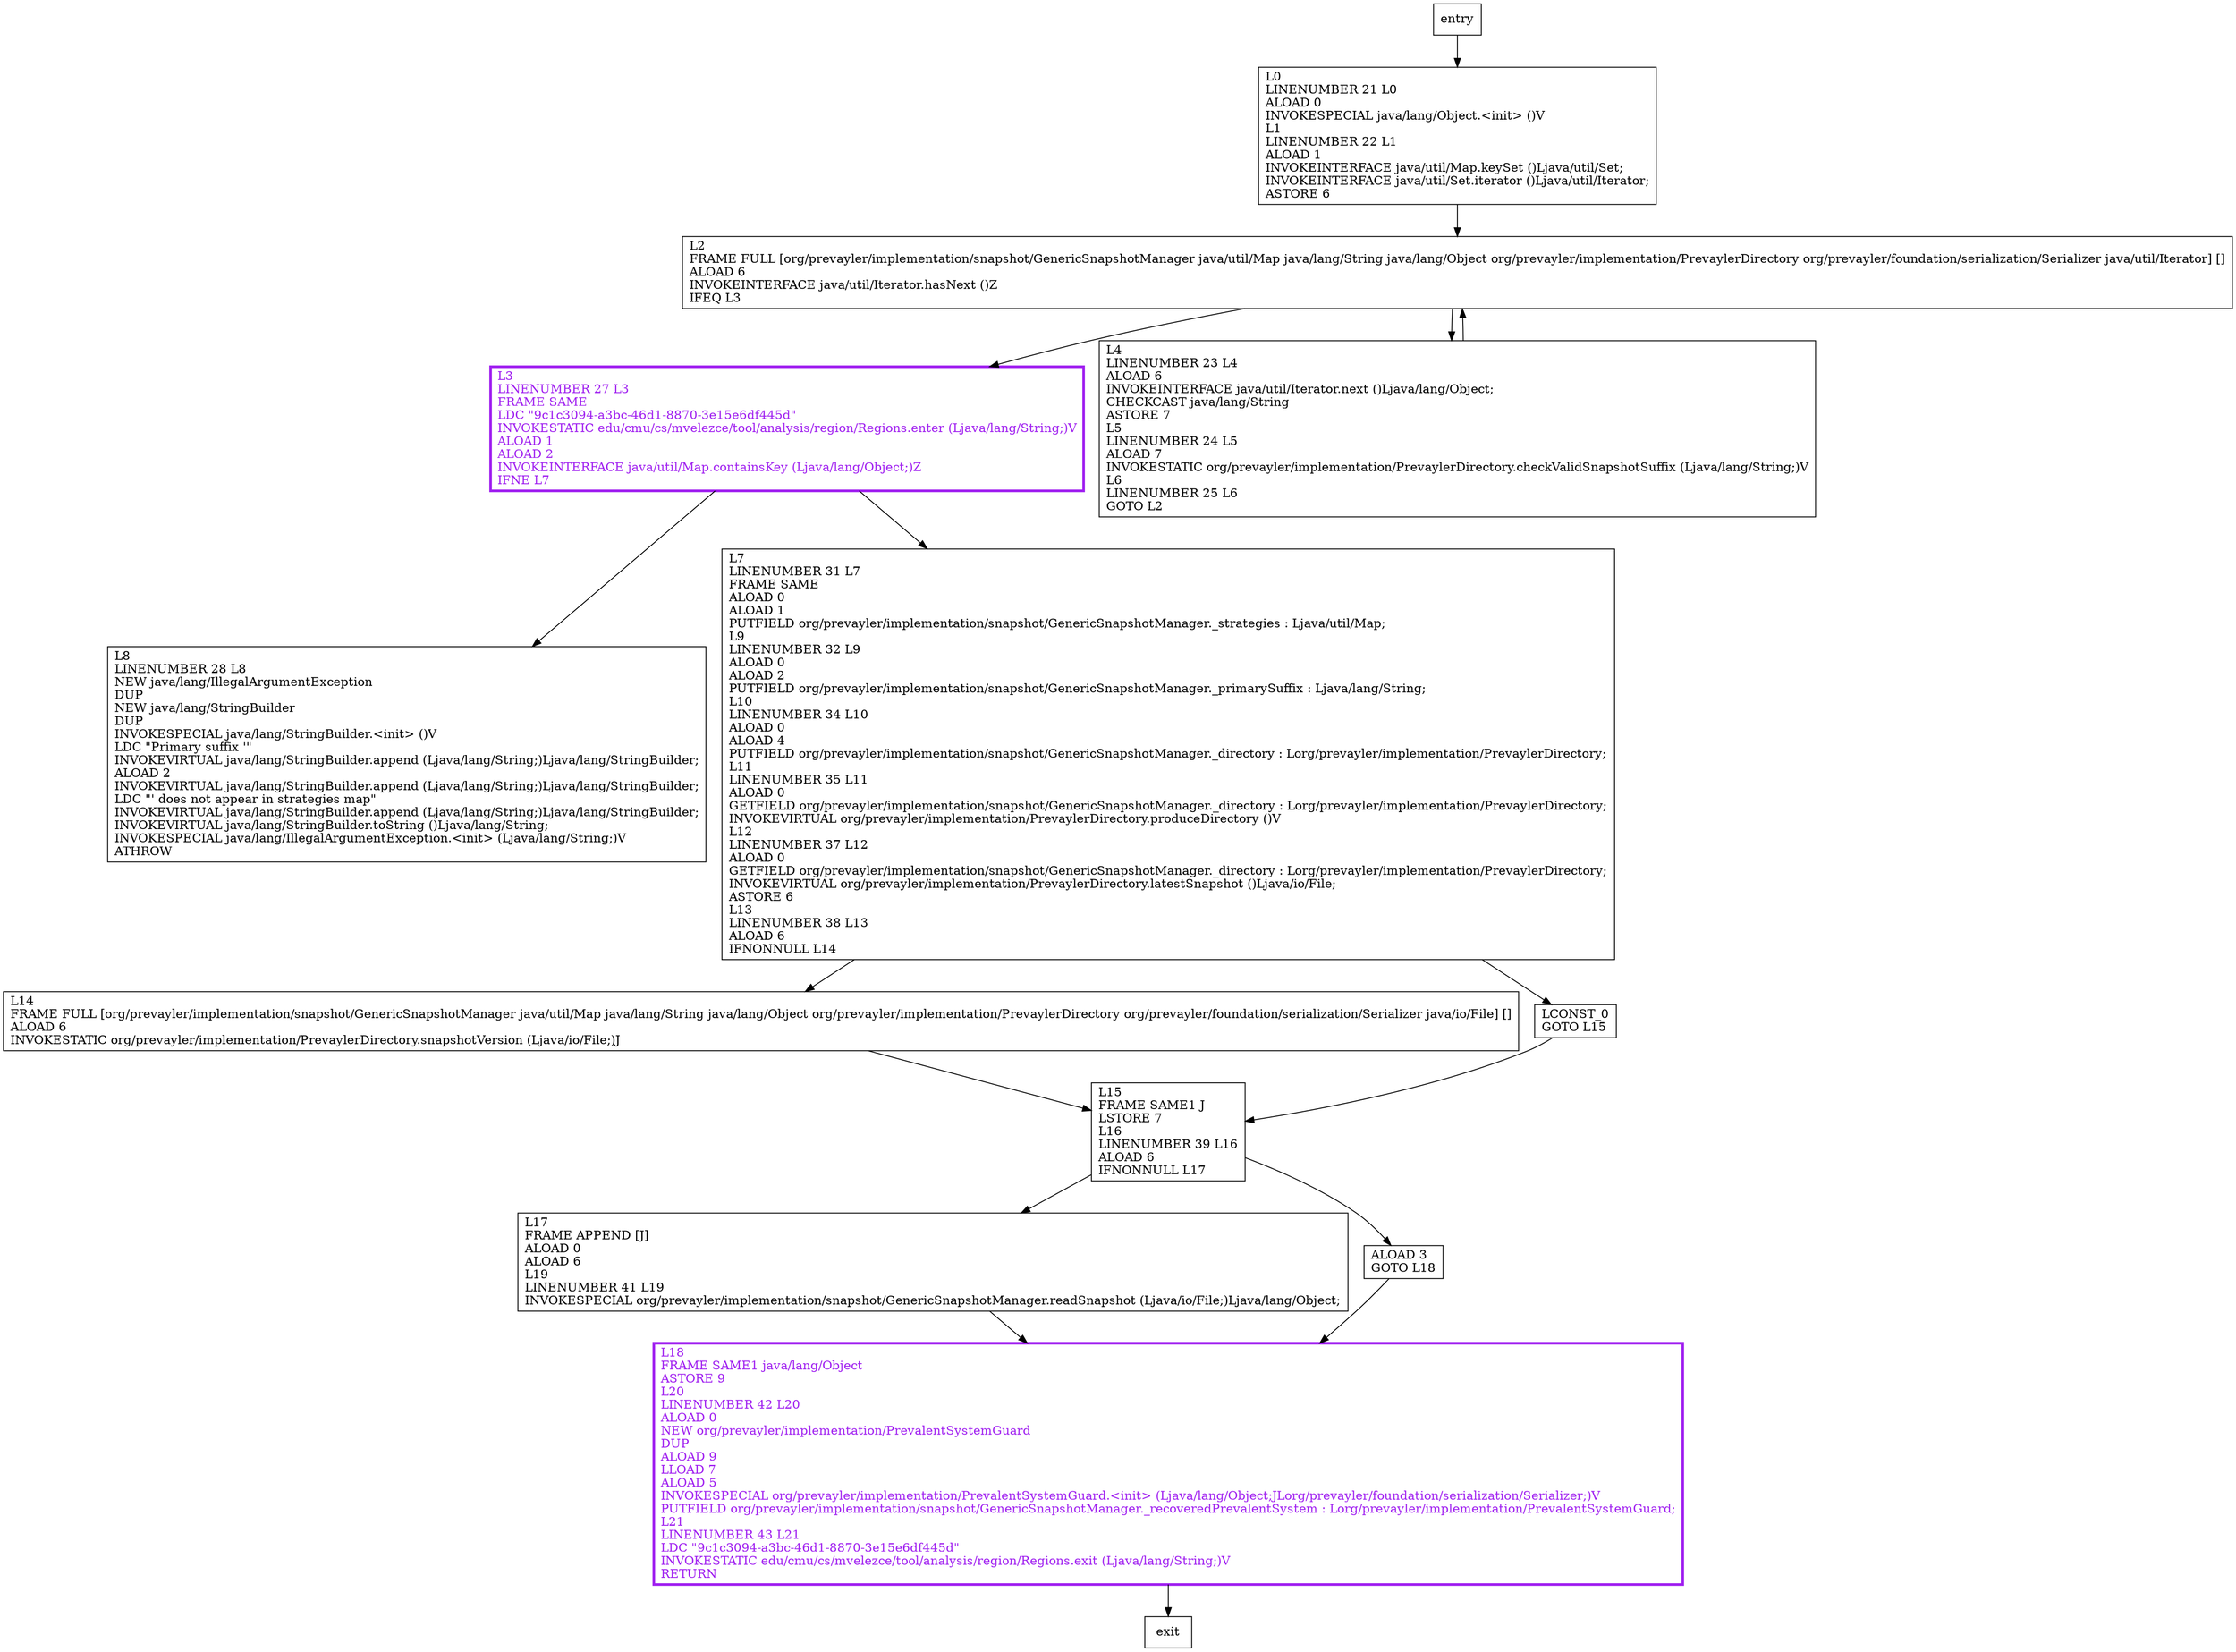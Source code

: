 digraph <init> {
node [shape=record];
1250128746 [label="L2\lFRAME FULL [org/prevayler/implementation/snapshot/GenericSnapshotManager java/util/Map java/lang/String java/lang/Object org/prevayler/implementation/PrevaylerDirectory org/prevayler/foundation/serialization/Serializer java/util/Iterator] []\lALOAD 6\lINVOKEINTERFACE java/util/Iterator.hasNext ()Z\lIFEQ L3\l"];
966704622 [label="L17\lFRAME APPEND [J]\lALOAD 0\lALOAD 6\lL19\lLINENUMBER 41 L19\lINVOKESPECIAL org/prevayler/implementation/snapshot/GenericSnapshotManager.readSnapshot (Ljava/io/File;)Ljava/lang/Object;\l"];
487616955 [label="L3\lLINENUMBER 27 L3\lFRAME SAME\lLDC \"9c1c3094-a3bc-46d1-8870-3e15e6df445d\"\lINVOKESTATIC edu/cmu/cs/mvelezce/tool/analysis/region/Regions.enter (Ljava/lang/String;)V\lALOAD 1\lALOAD 2\lINVOKEINTERFACE java/util/Map.containsKey (Ljava/lang/Object;)Z\lIFNE L7\l"];
1867490863 [label="L14\lFRAME FULL [org/prevayler/implementation/snapshot/GenericSnapshotManager java/util/Map java/lang/String java/lang/Object org/prevayler/implementation/PrevaylerDirectory org/prevayler/foundation/serialization/Serializer java/io/File] []\lALOAD 6\lINVOKESTATIC org/prevayler/implementation/PrevaylerDirectory.snapshotVersion (Ljava/io/File;)J\l"];
1450443003 [label="L0\lLINENUMBER 21 L0\lALOAD 0\lINVOKESPECIAL java/lang/Object.\<init\> ()V\lL1\lLINENUMBER 22 L1\lALOAD 1\lINVOKEINTERFACE java/util/Map.keySet ()Ljava/util/Set;\lINVOKEINTERFACE java/util/Set.iterator ()Ljava/util/Iterator;\lASTORE 6\l"];
570094901 [label="L18\lFRAME SAME1 java/lang/Object\lASTORE 9\lL20\lLINENUMBER 42 L20\lALOAD 0\lNEW org/prevayler/implementation/PrevalentSystemGuard\lDUP\lALOAD 9\lLLOAD 7\lALOAD 5\lINVOKESPECIAL org/prevayler/implementation/PrevalentSystemGuard.\<init\> (Ljava/lang/Object;JLorg/prevayler/foundation/serialization/Serializer;)V\lPUTFIELD org/prevayler/implementation/snapshot/GenericSnapshotManager._recoveredPrevalentSystem : Lorg/prevayler/implementation/PrevalentSystemGuard;\lL21\lLINENUMBER 43 L21\lLDC \"9c1c3094-a3bc-46d1-8870-3e15e6df445d\"\lINVOKESTATIC edu/cmu/cs/mvelezce/tool/analysis/region/Regions.exit (Ljava/lang/String;)V\lRETURN\l"];
1065246515 [label="L4\lLINENUMBER 23 L4\lALOAD 6\lINVOKEINTERFACE java/util/Iterator.next ()Ljava/lang/Object;\lCHECKCAST java/lang/String\lASTORE 7\lL5\lLINENUMBER 24 L5\lALOAD 7\lINVOKESTATIC org/prevayler/implementation/PrevaylerDirectory.checkValidSnapshotSuffix (Ljava/lang/String;)V\lL6\lLINENUMBER 25 L6\lGOTO L2\l"];
579203723 [label="L8\lLINENUMBER 28 L8\lNEW java/lang/IllegalArgumentException\lDUP\lNEW java/lang/StringBuilder\lDUP\lINVOKESPECIAL java/lang/StringBuilder.\<init\> ()V\lLDC \"Primary suffix '\"\lINVOKEVIRTUAL java/lang/StringBuilder.append (Ljava/lang/String;)Ljava/lang/StringBuilder;\lALOAD 2\lINVOKEVIRTUAL java/lang/StringBuilder.append (Ljava/lang/String;)Ljava/lang/StringBuilder;\lLDC \"' does not appear in strategies map\"\lINVOKEVIRTUAL java/lang/StringBuilder.append (Ljava/lang/String;)Ljava/lang/StringBuilder;\lINVOKEVIRTUAL java/lang/StringBuilder.toString ()Ljava/lang/String;\lINVOKESPECIAL java/lang/IllegalArgumentException.\<init\> (Ljava/lang/String;)V\lATHROW\l"];
728893996 [label="ALOAD 3\lGOTO L18\l"];
1040613519 [label="LCONST_0\lGOTO L15\l"];
1007079705 [label="L7\lLINENUMBER 31 L7\lFRAME SAME\lALOAD 0\lALOAD 1\lPUTFIELD org/prevayler/implementation/snapshot/GenericSnapshotManager._strategies : Ljava/util/Map;\lL9\lLINENUMBER 32 L9\lALOAD 0\lALOAD 2\lPUTFIELD org/prevayler/implementation/snapshot/GenericSnapshotManager._primarySuffix : Ljava/lang/String;\lL10\lLINENUMBER 34 L10\lALOAD 0\lALOAD 4\lPUTFIELD org/prevayler/implementation/snapshot/GenericSnapshotManager._directory : Lorg/prevayler/implementation/PrevaylerDirectory;\lL11\lLINENUMBER 35 L11\lALOAD 0\lGETFIELD org/prevayler/implementation/snapshot/GenericSnapshotManager._directory : Lorg/prevayler/implementation/PrevaylerDirectory;\lINVOKEVIRTUAL org/prevayler/implementation/PrevaylerDirectory.produceDirectory ()V\lL12\lLINENUMBER 37 L12\lALOAD 0\lGETFIELD org/prevayler/implementation/snapshot/GenericSnapshotManager._directory : Lorg/prevayler/implementation/PrevaylerDirectory;\lINVOKEVIRTUAL org/prevayler/implementation/PrevaylerDirectory.latestSnapshot ()Ljava/io/File;\lASTORE 6\lL13\lLINENUMBER 38 L13\lALOAD 6\lIFNONNULL L14\l"];
872546383 [label="L15\lFRAME SAME1 J\lLSTORE 7\lL16\lLINENUMBER 39 L16\lALOAD 6\lIFNONNULL L17\l"];
entry;
exit;
487616955 -> 579203723;
487616955 -> 1007079705;
1867490863 -> 872546383;
570094901 -> exit;
1007079705 -> 1867490863;
1007079705 -> 1040613519;
1250128746 -> 487616955;
1250128746 -> 1065246515;
966704622 -> 570094901;
entry -> 1450443003;
1450443003 -> 1250128746;
1065246515 -> 1250128746;
728893996 -> 570094901;
1040613519 -> 872546383;
872546383 -> 966704622;
872546383 -> 728893996;
487616955[fontcolor="purple", penwidth=3, color="purple"];
570094901[fontcolor="purple", penwidth=3, color="purple"];
}
